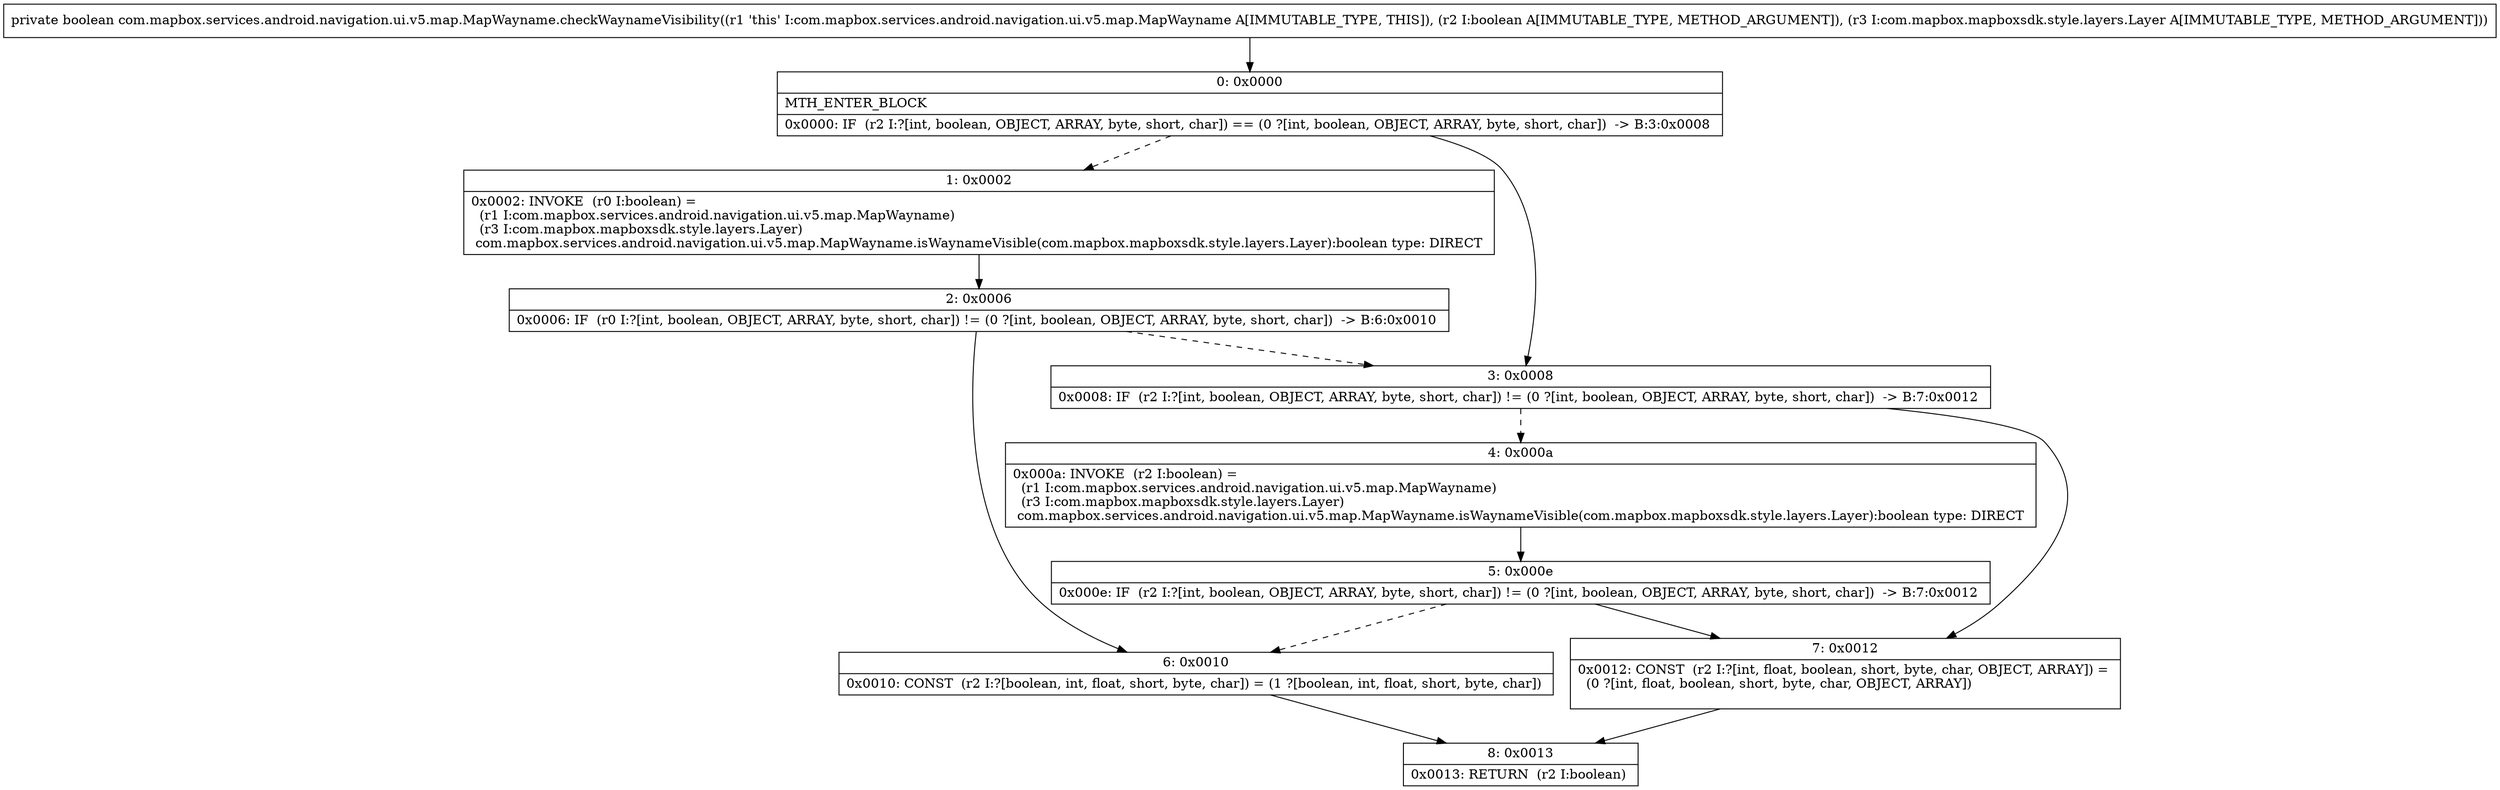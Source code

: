 digraph "CFG forcom.mapbox.services.android.navigation.ui.v5.map.MapWayname.checkWaynameVisibility(ZLcom\/mapbox\/mapboxsdk\/style\/layers\/Layer;)Z" {
Node_0 [shape=record,label="{0\:\ 0x0000|MTH_ENTER_BLOCK\l|0x0000: IF  (r2 I:?[int, boolean, OBJECT, ARRAY, byte, short, char]) == (0 ?[int, boolean, OBJECT, ARRAY, byte, short, char])  \-\> B:3:0x0008 \l}"];
Node_1 [shape=record,label="{1\:\ 0x0002|0x0002: INVOKE  (r0 I:boolean) = \l  (r1 I:com.mapbox.services.android.navigation.ui.v5.map.MapWayname)\l  (r3 I:com.mapbox.mapboxsdk.style.layers.Layer)\l com.mapbox.services.android.navigation.ui.v5.map.MapWayname.isWaynameVisible(com.mapbox.mapboxsdk.style.layers.Layer):boolean type: DIRECT \l}"];
Node_2 [shape=record,label="{2\:\ 0x0006|0x0006: IF  (r0 I:?[int, boolean, OBJECT, ARRAY, byte, short, char]) != (0 ?[int, boolean, OBJECT, ARRAY, byte, short, char])  \-\> B:6:0x0010 \l}"];
Node_3 [shape=record,label="{3\:\ 0x0008|0x0008: IF  (r2 I:?[int, boolean, OBJECT, ARRAY, byte, short, char]) != (0 ?[int, boolean, OBJECT, ARRAY, byte, short, char])  \-\> B:7:0x0012 \l}"];
Node_4 [shape=record,label="{4\:\ 0x000a|0x000a: INVOKE  (r2 I:boolean) = \l  (r1 I:com.mapbox.services.android.navigation.ui.v5.map.MapWayname)\l  (r3 I:com.mapbox.mapboxsdk.style.layers.Layer)\l com.mapbox.services.android.navigation.ui.v5.map.MapWayname.isWaynameVisible(com.mapbox.mapboxsdk.style.layers.Layer):boolean type: DIRECT \l}"];
Node_5 [shape=record,label="{5\:\ 0x000e|0x000e: IF  (r2 I:?[int, boolean, OBJECT, ARRAY, byte, short, char]) != (0 ?[int, boolean, OBJECT, ARRAY, byte, short, char])  \-\> B:7:0x0012 \l}"];
Node_6 [shape=record,label="{6\:\ 0x0010|0x0010: CONST  (r2 I:?[boolean, int, float, short, byte, char]) = (1 ?[boolean, int, float, short, byte, char]) \l}"];
Node_7 [shape=record,label="{7\:\ 0x0012|0x0012: CONST  (r2 I:?[int, float, boolean, short, byte, char, OBJECT, ARRAY]) = \l  (0 ?[int, float, boolean, short, byte, char, OBJECT, ARRAY])\l \l}"];
Node_8 [shape=record,label="{8\:\ 0x0013|0x0013: RETURN  (r2 I:boolean) \l}"];
MethodNode[shape=record,label="{private boolean com.mapbox.services.android.navigation.ui.v5.map.MapWayname.checkWaynameVisibility((r1 'this' I:com.mapbox.services.android.navigation.ui.v5.map.MapWayname A[IMMUTABLE_TYPE, THIS]), (r2 I:boolean A[IMMUTABLE_TYPE, METHOD_ARGUMENT]), (r3 I:com.mapbox.mapboxsdk.style.layers.Layer A[IMMUTABLE_TYPE, METHOD_ARGUMENT])) }"];
MethodNode -> Node_0;
Node_0 -> Node_1[style=dashed];
Node_0 -> Node_3;
Node_1 -> Node_2;
Node_2 -> Node_3[style=dashed];
Node_2 -> Node_6;
Node_3 -> Node_4[style=dashed];
Node_3 -> Node_7;
Node_4 -> Node_5;
Node_5 -> Node_6[style=dashed];
Node_5 -> Node_7;
Node_6 -> Node_8;
Node_7 -> Node_8;
}

